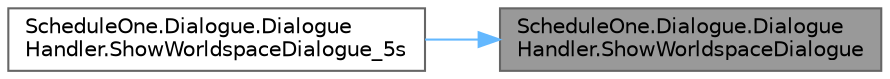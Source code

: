 digraph "ScheduleOne.Dialogue.DialogueHandler.ShowWorldspaceDialogue"
{
 // LATEX_PDF_SIZE
  bgcolor="transparent";
  edge [fontname=Helvetica,fontsize=10,labelfontname=Helvetica,labelfontsize=10];
  node [fontname=Helvetica,fontsize=10,shape=box,height=0.2,width=0.4];
  rankdir="RL";
  Node1 [id="Node000001",label="ScheduleOne.Dialogue.Dialogue\lHandler.ShowWorldspaceDialogue",height=0.2,width=0.4,color="gray40", fillcolor="grey60", style="filled", fontcolor="black",tooltip=" "];
  Node1 -> Node2 [id="edge1_Node000001_Node000002",dir="back",color="steelblue1",style="solid",tooltip=" "];
  Node2 [id="Node000002",label="ScheduleOne.Dialogue.Dialogue\lHandler.ShowWorldspaceDialogue_5s",height=0.2,width=0.4,color="grey40", fillcolor="white", style="filled",URL="$class_schedule_one_1_1_dialogue_1_1_dialogue_handler.html#adf76ddcc2767d20b8ff9d57f3c101af6",tooltip=" "];
}
